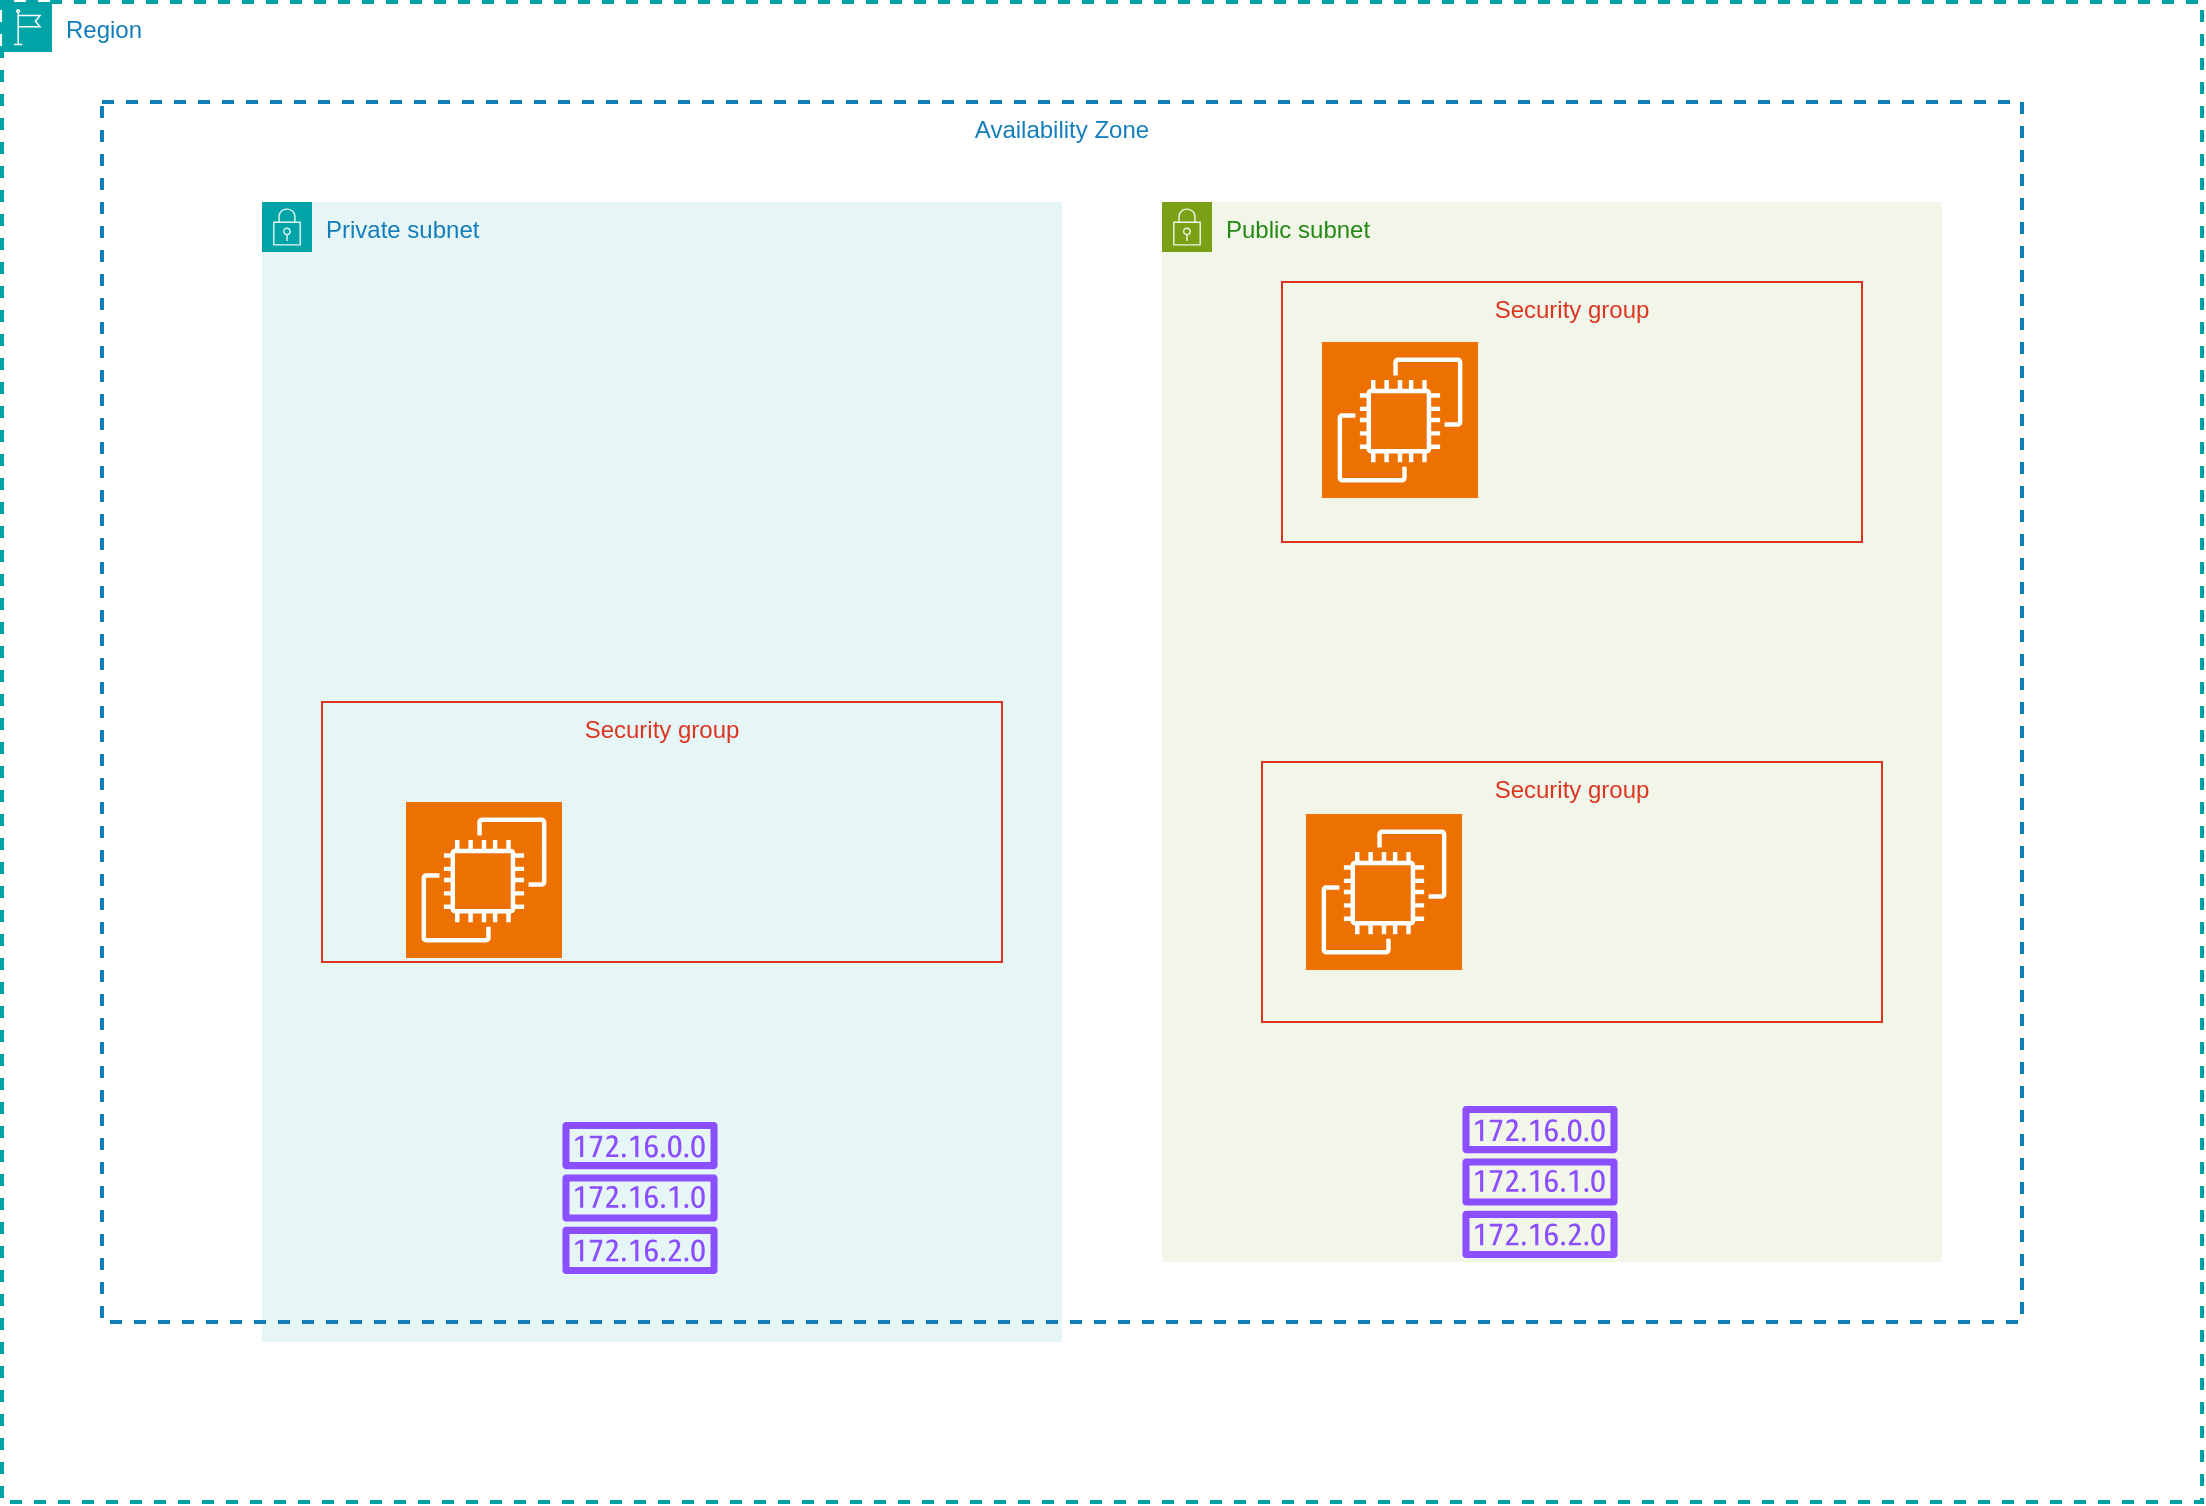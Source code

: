 <mxfile version="24.6.5" type="github">
  <diagram name="Page-1" id="A67y_53Xcb9LvcjBFK2e">
    <mxGraphModel dx="2368" dy="1968" grid="1" gridSize="10" guides="1" tooltips="1" connect="1" arrows="1" fold="1" page="1" pageScale="1" pageWidth="850" pageHeight="1100" math="0" shadow="0">
      <root>
        <mxCell id="0" />
        <mxCell id="1" parent="0" />
        <mxCell id="3wQzCLE45Nl8WPakzI7t-5" value="Private subnet" style="points=[[0,0],[0.25,0],[0.5,0],[0.75,0],[1,0],[1,0.25],[1,0.5],[1,0.75],[1,1],[0.75,1],[0.5,1],[0.25,1],[0,1],[0,0.75],[0,0.5],[0,0.25]];outlineConnect=0;gradientColor=none;html=1;whiteSpace=wrap;fontSize=12;fontStyle=0;container=1;pointerEvents=0;collapsible=0;recursiveResize=0;shape=mxgraph.aws4.group;grIcon=mxgraph.aws4.group_security_group;grStroke=0;strokeColor=#00A4A6;fillColor=#E6F6F7;verticalAlign=top;align=left;spacingLeft=30;fontColor=#147EBA;dashed=0;" vertex="1" parent="1">
          <mxGeometry x="40" y="30" width="400" height="570" as="geometry" />
        </mxCell>
        <mxCell id="3wQzCLE45Nl8WPakzI7t-1" value="Region" style="points=[[0,0],[0.25,0],[0.5,0],[0.75,0],[1,0],[1,0.25],[1,0.5],[1,0.75],[1,1],[0.75,1],[0.5,1],[0.25,1],[0,1],[0,0.75],[0,0.5],[0,0.25]];outlineConnect=0;gradientColor=none;html=1;whiteSpace=wrap;fontSize=12;fontStyle=0;container=1;pointerEvents=0;collapsible=0;recursiveResize=0;shape=mxgraph.aws4.group;grIcon=mxgraph.aws4.group_region;strokeColor=#00A4A6;fillColor=none;verticalAlign=top;align=left;spacingLeft=30;fontColor=#147EBA;dashed=1;strokeWidth=2;" vertex="1" parent="1">
          <mxGeometry x="-90" y="-70" width="1100" height="750" as="geometry" />
        </mxCell>
        <mxCell id="3wQzCLE45Nl8WPakzI7t-9" value="Availability Zone" style="fillColor=none;strokeColor=#147EBA;dashed=1;verticalAlign=top;fontStyle=0;fontColor=#147EBA;whiteSpace=wrap;html=1;strokeWidth=2;" vertex="1" parent="3wQzCLE45Nl8WPakzI7t-1">
          <mxGeometry x="50" y="50" width="960" height="610" as="geometry" />
        </mxCell>
        <mxCell id="3wQzCLE45Nl8WPakzI7t-6" value="Public subnet" style="points=[[0,0],[0.25,0],[0.5,0],[0.75,0],[1,0],[1,0.25],[1,0.5],[1,0.75],[1,1],[0.75,1],[0.5,1],[0.25,1],[0,1],[0,0.75],[0,0.5],[0,0.25]];outlineConnect=0;gradientColor=none;html=1;whiteSpace=wrap;fontSize=12;fontStyle=0;container=1;pointerEvents=0;collapsible=0;recursiveResize=0;shape=mxgraph.aws4.group;grIcon=mxgraph.aws4.group_security_group;grStroke=0;strokeColor=#7AA116;fillColor=#F2F6E8;verticalAlign=top;align=left;spacingLeft=30;fontColor=#248814;dashed=0;" vertex="1" parent="3wQzCLE45Nl8WPakzI7t-1">
          <mxGeometry x="580" y="100" width="390" height="530" as="geometry" />
        </mxCell>
        <mxCell id="3wQzCLE45Nl8WPakzI7t-14" value="Security group" style="fillColor=none;strokeColor=#DD3522;verticalAlign=top;fontStyle=0;fontColor=#DD3522;whiteSpace=wrap;html=1;" vertex="1" parent="3wQzCLE45Nl8WPakzI7t-6">
          <mxGeometry x="50" y="280" width="310" height="130" as="geometry" />
        </mxCell>
        <mxCell id="3wQzCLE45Nl8WPakzI7t-20" value="" style="sketch=0;points=[[0,0,0],[0.25,0,0],[0.5,0,0],[0.75,0,0],[1,0,0],[0,1,0],[0.25,1,0],[0.5,1,0],[0.75,1,0],[1,1,0],[0,0.25,0],[0,0.5,0],[0,0.75,0],[1,0.25,0],[1,0.5,0],[1,0.75,0]];outlineConnect=0;fontColor=#232F3E;fillColor=#ED7100;strokeColor=#ffffff;dashed=0;verticalLabelPosition=bottom;verticalAlign=top;align=center;html=1;fontSize=12;fontStyle=0;aspect=fixed;shape=mxgraph.aws4.resourceIcon;resIcon=mxgraph.aws4.ec2;" vertex="1" parent="3wQzCLE45Nl8WPakzI7t-6">
          <mxGeometry x="72" y="306" width="78" height="78" as="geometry" />
        </mxCell>
        <mxCell id="3wQzCLE45Nl8WPakzI7t-13" value="Security group" style="fillColor=none;strokeColor=#DD3522;verticalAlign=top;fontStyle=0;fontColor=#DD3522;whiteSpace=wrap;html=1;" vertex="1" parent="3wQzCLE45Nl8WPakzI7t-1">
          <mxGeometry x="640" y="140" width="290" height="130" as="geometry" />
        </mxCell>
        <mxCell id="3wQzCLE45Nl8WPakzI7t-16" value="" style="sketch=0;outlineConnect=0;fontColor=#232F3E;gradientColor=none;fillColor=#8C4FFF;strokeColor=none;dashed=0;verticalLabelPosition=bottom;verticalAlign=top;align=center;html=1;fontSize=12;fontStyle=0;aspect=fixed;pointerEvents=1;shape=mxgraph.aws4.route_table;" vertex="1" parent="3wQzCLE45Nl8WPakzI7t-1">
          <mxGeometry x="730" y="552" width="78" height="76" as="geometry" />
        </mxCell>
        <mxCell id="3wQzCLE45Nl8WPakzI7t-17" value="" style="sketch=0;outlineConnect=0;fontColor=#232F3E;gradientColor=none;fillColor=#8C4FFF;strokeColor=none;dashed=0;verticalLabelPosition=bottom;verticalAlign=top;align=center;html=1;fontSize=12;fontStyle=0;aspect=fixed;pointerEvents=1;shape=mxgraph.aws4.route_table;" vertex="1" parent="3wQzCLE45Nl8WPakzI7t-1">
          <mxGeometry x="280" y="560" width="78" height="76" as="geometry" />
        </mxCell>
        <mxCell id="3wQzCLE45Nl8WPakzI7t-19" value="" style="sketch=0;points=[[0,0,0],[0.25,0,0],[0.5,0,0],[0.75,0,0],[1,0,0],[0,1,0],[0.25,1,0],[0.5,1,0],[0.75,1,0],[1,1,0],[0,0.25,0],[0,0.5,0],[0,0.75,0],[1,0.25,0],[1,0.5,0],[1,0.75,0]];outlineConnect=0;fontColor=#232F3E;fillColor=#ED7100;strokeColor=#ffffff;dashed=0;verticalLabelPosition=bottom;verticalAlign=top;align=center;html=1;fontSize=12;fontStyle=0;aspect=fixed;shape=mxgraph.aws4.resourceIcon;resIcon=mxgraph.aws4.ec2;" vertex="1" parent="3wQzCLE45Nl8WPakzI7t-1">
          <mxGeometry x="660" y="170" width="78" height="78" as="geometry" />
        </mxCell>
        <mxCell id="3wQzCLE45Nl8WPakzI7t-10" value="Security group" style="fillColor=none;strokeColor=#DD3522;verticalAlign=top;fontStyle=0;fontColor=#DD3522;whiteSpace=wrap;html=1;" vertex="1" parent="3wQzCLE45Nl8WPakzI7t-1">
          <mxGeometry x="160" y="350" width="340" height="130" as="geometry" />
        </mxCell>
        <mxCell id="3wQzCLE45Nl8WPakzI7t-18" value="" style="sketch=0;points=[[0,0,0],[0.25,0,0],[0.5,0,0],[0.75,0,0],[1,0,0],[0,1,0],[0.25,1,0],[0.5,1,0],[0.75,1,0],[1,1,0],[0,0.25,0],[0,0.5,0],[0,0.75,0],[1,0.25,0],[1,0.5,0],[1,0.75,0]];outlineConnect=0;fontColor=#232F3E;fillColor=#ED7100;strokeColor=#ffffff;dashed=0;verticalLabelPosition=bottom;verticalAlign=top;align=center;html=1;fontSize=12;fontStyle=0;aspect=fixed;shape=mxgraph.aws4.resourceIcon;resIcon=mxgraph.aws4.ec2;" vertex="1" parent="3wQzCLE45Nl8WPakzI7t-1">
          <mxGeometry x="202" y="400" width="78" height="78" as="geometry" />
        </mxCell>
      </root>
    </mxGraphModel>
  </diagram>
</mxfile>
